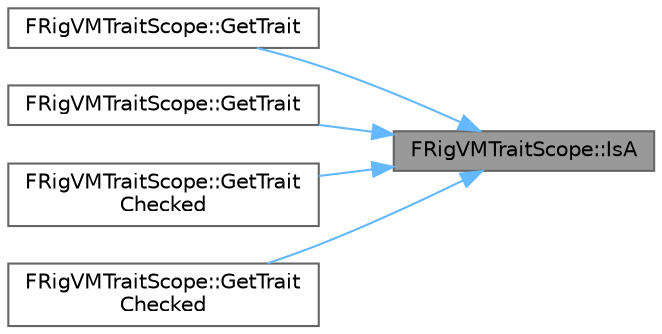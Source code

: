 digraph "FRigVMTraitScope::IsA"
{
 // INTERACTIVE_SVG=YES
 // LATEX_PDF_SIZE
  bgcolor="transparent";
  edge [fontname=Helvetica,fontsize=10,labelfontname=Helvetica,labelfontsize=10];
  node [fontname=Helvetica,fontsize=10,shape=box,height=0.2,width=0.4];
  rankdir="RL";
  Node1 [id="Node000001",label="FRigVMTraitScope::IsA",height=0.2,width=0.4,color="gray40", fillcolor="grey60", style="filled", fontcolor="black",tooltip=" "];
  Node1 -> Node2 [id="edge1_Node000001_Node000002",dir="back",color="steelblue1",style="solid",tooltip=" "];
  Node2 [id="Node000002",label="FRigVMTraitScope::GetTrait",height=0.2,width=0.4,color="grey40", fillcolor="white", style="filled",URL="$db/d02/classFRigVMTraitScope.html#ac2857f0e5251cc8bed6849b3e0353e79",tooltip=" "];
  Node1 -> Node3 [id="edge2_Node000001_Node000003",dir="back",color="steelblue1",style="solid",tooltip=" "];
  Node3 [id="Node000003",label="FRigVMTraitScope::GetTrait",height=0.2,width=0.4,color="grey40", fillcolor="white", style="filled",URL="$db/d02/classFRigVMTraitScope.html#ae20ee04b4e7b31657349b8745ccde137",tooltip=" "];
  Node1 -> Node4 [id="edge3_Node000001_Node000004",dir="back",color="steelblue1",style="solid",tooltip=" "];
  Node4 [id="Node000004",label="FRigVMTraitScope::GetTrait\lChecked",height=0.2,width=0.4,color="grey40", fillcolor="white", style="filled",URL="$db/d02/classFRigVMTraitScope.html#ad9179ca0bb0cda473d374afb3baabb14",tooltip=" "];
  Node1 -> Node5 [id="edge4_Node000001_Node000005",dir="back",color="steelblue1",style="solid",tooltip=" "];
  Node5 [id="Node000005",label="FRigVMTraitScope::GetTrait\lChecked",height=0.2,width=0.4,color="grey40", fillcolor="white", style="filled",URL="$db/d02/classFRigVMTraitScope.html#ac480d4fefa0d8fb3b90537f9ca40d6b8",tooltip=" "];
}
